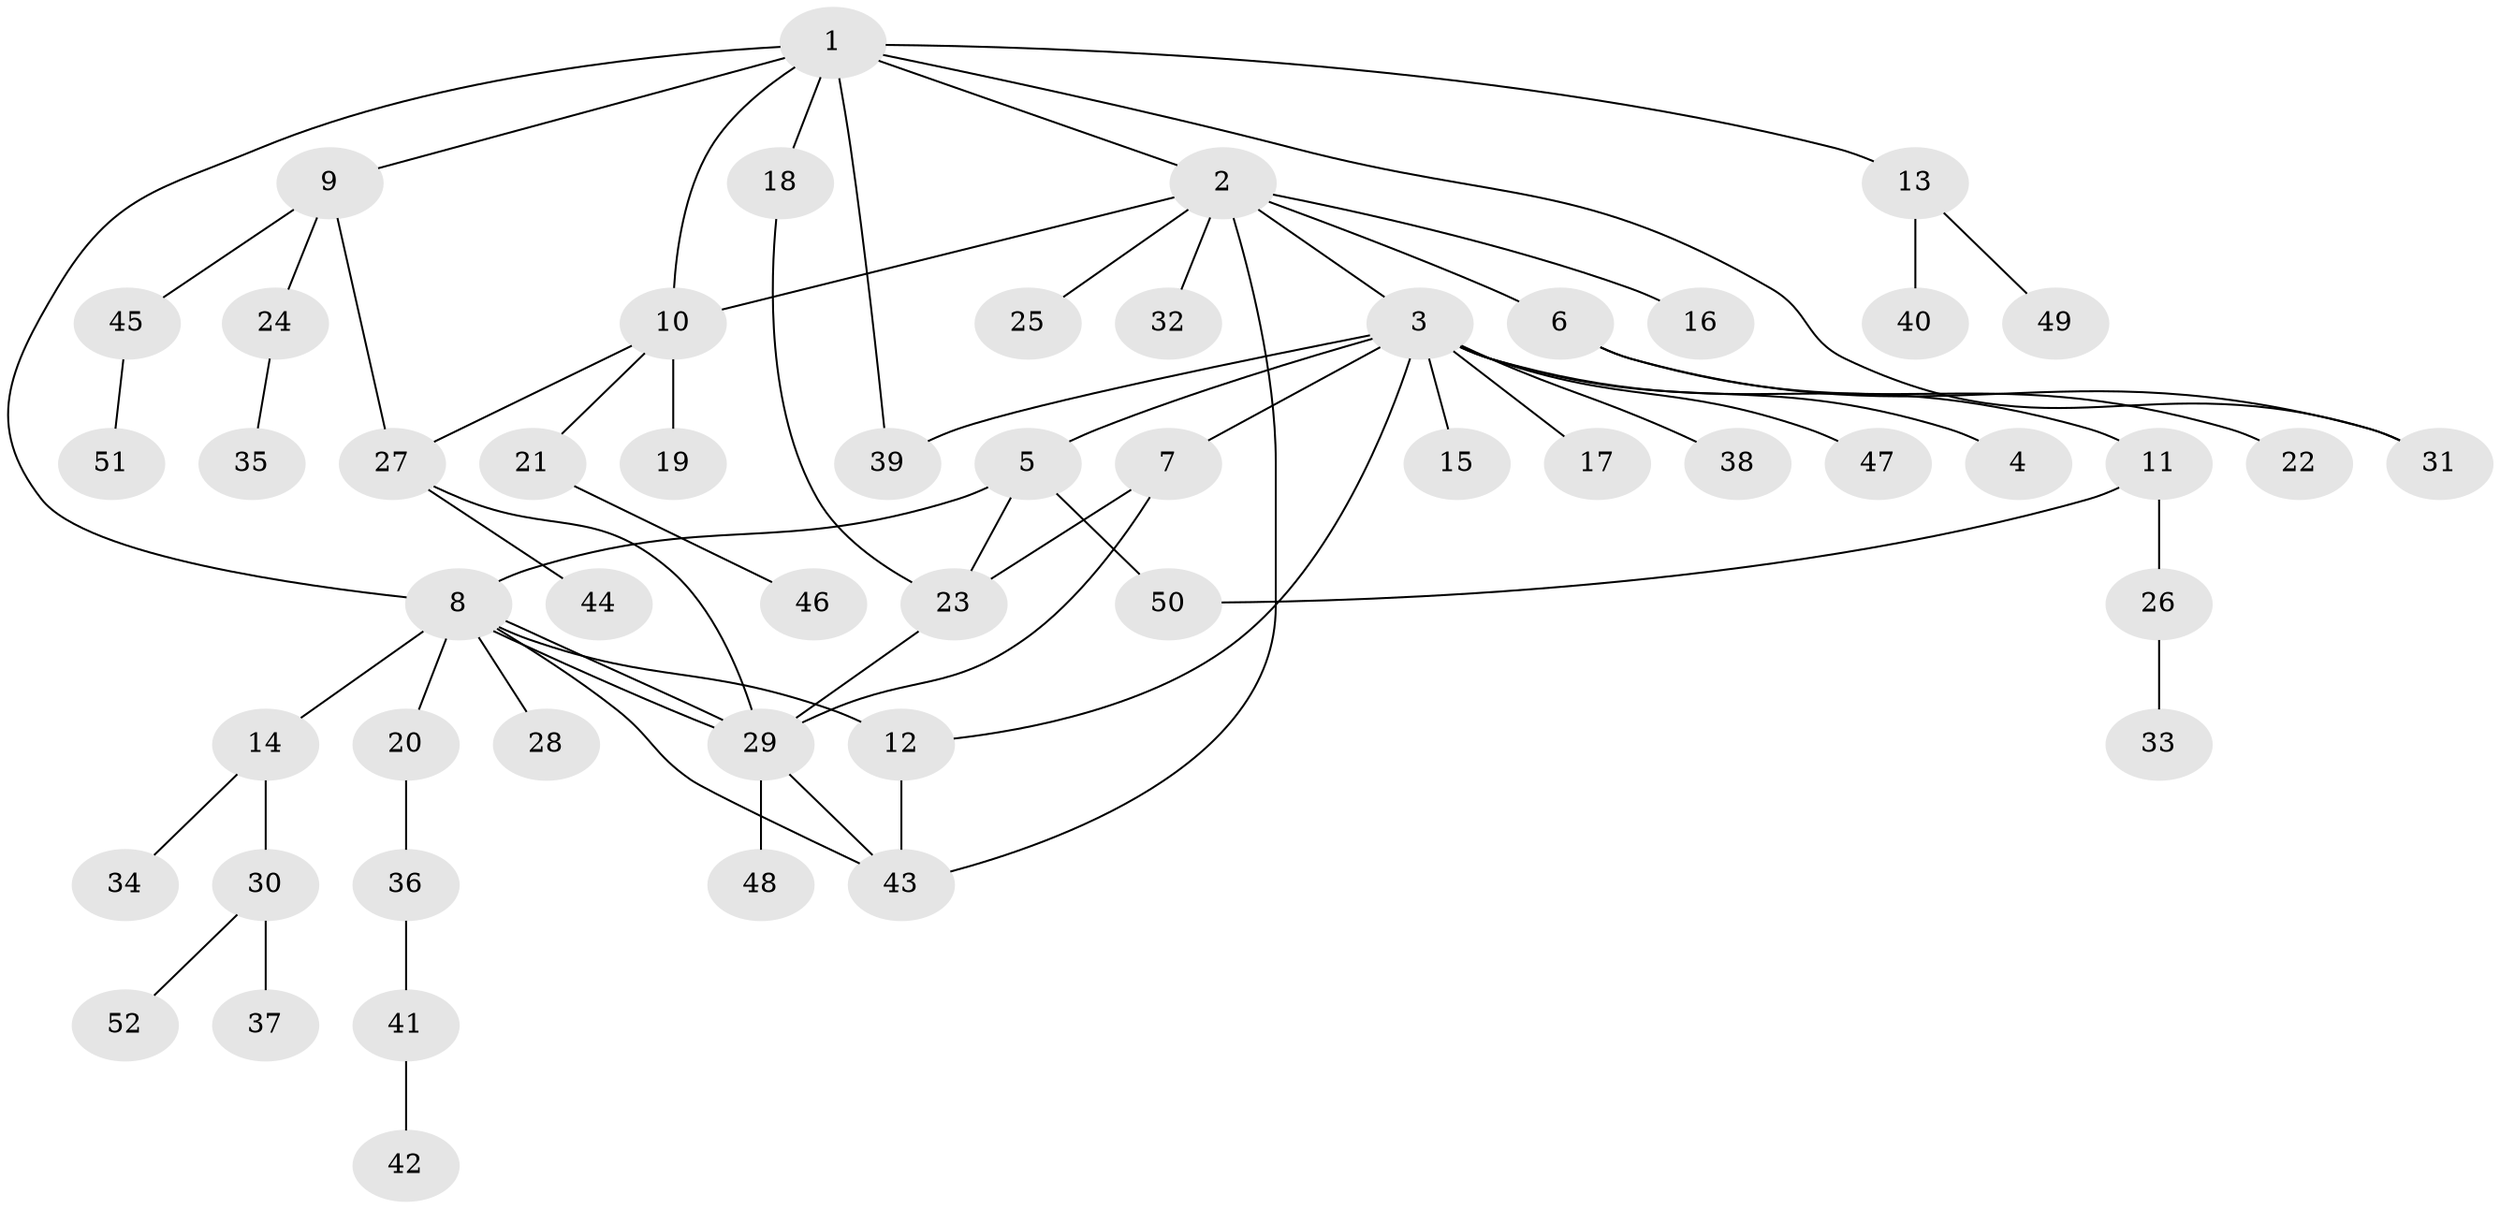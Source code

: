// Generated by graph-tools (version 1.1) at 2025/49/03/09/25 03:49:54]
// undirected, 52 vertices, 67 edges
graph export_dot {
graph [start="1"]
  node [color=gray90,style=filled];
  1;
  2;
  3;
  4;
  5;
  6;
  7;
  8;
  9;
  10;
  11;
  12;
  13;
  14;
  15;
  16;
  17;
  18;
  19;
  20;
  21;
  22;
  23;
  24;
  25;
  26;
  27;
  28;
  29;
  30;
  31;
  32;
  33;
  34;
  35;
  36;
  37;
  38;
  39;
  40;
  41;
  42;
  43;
  44;
  45;
  46;
  47;
  48;
  49;
  50;
  51;
  52;
  1 -- 2;
  1 -- 8;
  1 -- 9;
  1 -- 10;
  1 -- 13;
  1 -- 18;
  1 -- 31;
  1 -- 39;
  2 -- 3;
  2 -- 6;
  2 -- 10;
  2 -- 16;
  2 -- 25;
  2 -- 32;
  2 -- 43;
  3 -- 4;
  3 -- 5;
  3 -- 7;
  3 -- 11;
  3 -- 12;
  3 -- 15;
  3 -- 17;
  3 -- 38;
  3 -- 39;
  3 -- 47;
  5 -- 8;
  5 -- 23;
  5 -- 50;
  6 -- 22;
  6 -- 31;
  7 -- 23;
  7 -- 29;
  8 -- 12;
  8 -- 14;
  8 -- 20;
  8 -- 28;
  8 -- 29;
  8 -- 29;
  8 -- 43;
  9 -- 24;
  9 -- 27;
  9 -- 45;
  10 -- 19;
  10 -- 21;
  10 -- 27;
  11 -- 26;
  11 -- 50;
  12 -- 43;
  13 -- 40;
  13 -- 49;
  14 -- 30;
  14 -- 34;
  18 -- 23;
  20 -- 36;
  21 -- 46;
  23 -- 29;
  24 -- 35;
  26 -- 33;
  27 -- 29;
  27 -- 44;
  29 -- 43;
  29 -- 48;
  30 -- 37;
  30 -- 52;
  36 -- 41;
  41 -- 42;
  45 -- 51;
}
